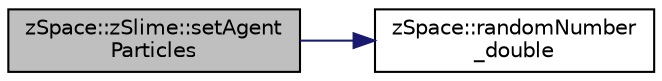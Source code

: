 digraph "zSpace::zSlime::setAgentParticles"
{
 // LATEX_PDF_SIZE
  edge [fontname="Helvetica",fontsize="10",labelfontname="Helvetica",labelfontsize="10"];
  node [fontname="Helvetica",fontsize="10",shape=record];
  rankdir="LR";
  Node58 [label="zSpace::zSlime::setAgent\lParticles",height=0.2,width=0.4,color="black", fillcolor="grey75", style="filled", fontcolor="black",tooltip="This method set the agents positions as particles. To be used after all the agent positions are initi..."];
  Node58 -> Node59 [color="midnightblue",fontsize="10",style="solid",fontname="Helvetica"];
  Node59 [label="zSpace::randomNumber\l_double",height=0.2,width=0.4,color="black", fillcolor="white", style="filled",URL="$group__z_core_utilities.html#gafed69f9d90ee69ee176cef1b45227b9f",tooltip="This method returns a random number in the input domain."];
}
